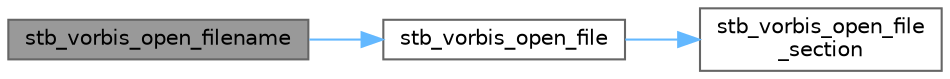 digraph "stb_vorbis_open_filename"
{
 // LATEX_PDF_SIZE
  bgcolor="transparent";
  edge [fontname=Helvetica,fontsize=10,labelfontname=Helvetica,labelfontsize=10];
  node [fontname=Helvetica,fontsize=10,shape=box,height=0.2,width=0.4];
  rankdir="LR";
  Node1 [id="Node000001",label="stb_vorbis_open_filename",height=0.2,width=0.4,color="gray40", fillcolor="grey60", style="filled", fontcolor="black",tooltip=" "];
  Node1 -> Node2 [id="edge5_Node000001_Node000002",color="steelblue1",style="solid",tooltip=" "];
  Node2 [id="Node000002",label="stb_vorbis_open_file",height=0.2,width=0.4,color="grey40", fillcolor="white", style="filled",URL="$_classes_2lib_2external_2stb__vorbis_8c.html#a945f997624c658fdf581ff84c7a9e534",tooltip=" "];
  Node2 -> Node3 [id="edge6_Node000002_Node000003",color="steelblue1",style="solid",tooltip=" "];
  Node3 [id="Node000003",label="stb_vorbis_open_file\l_section",height=0.2,width=0.4,color="grey40", fillcolor="white", style="filled",URL="$_classes_2lib_2external_2stb__vorbis_8c.html#a53534e3cb90f3074420997c21ac92827",tooltip=" "];
}
